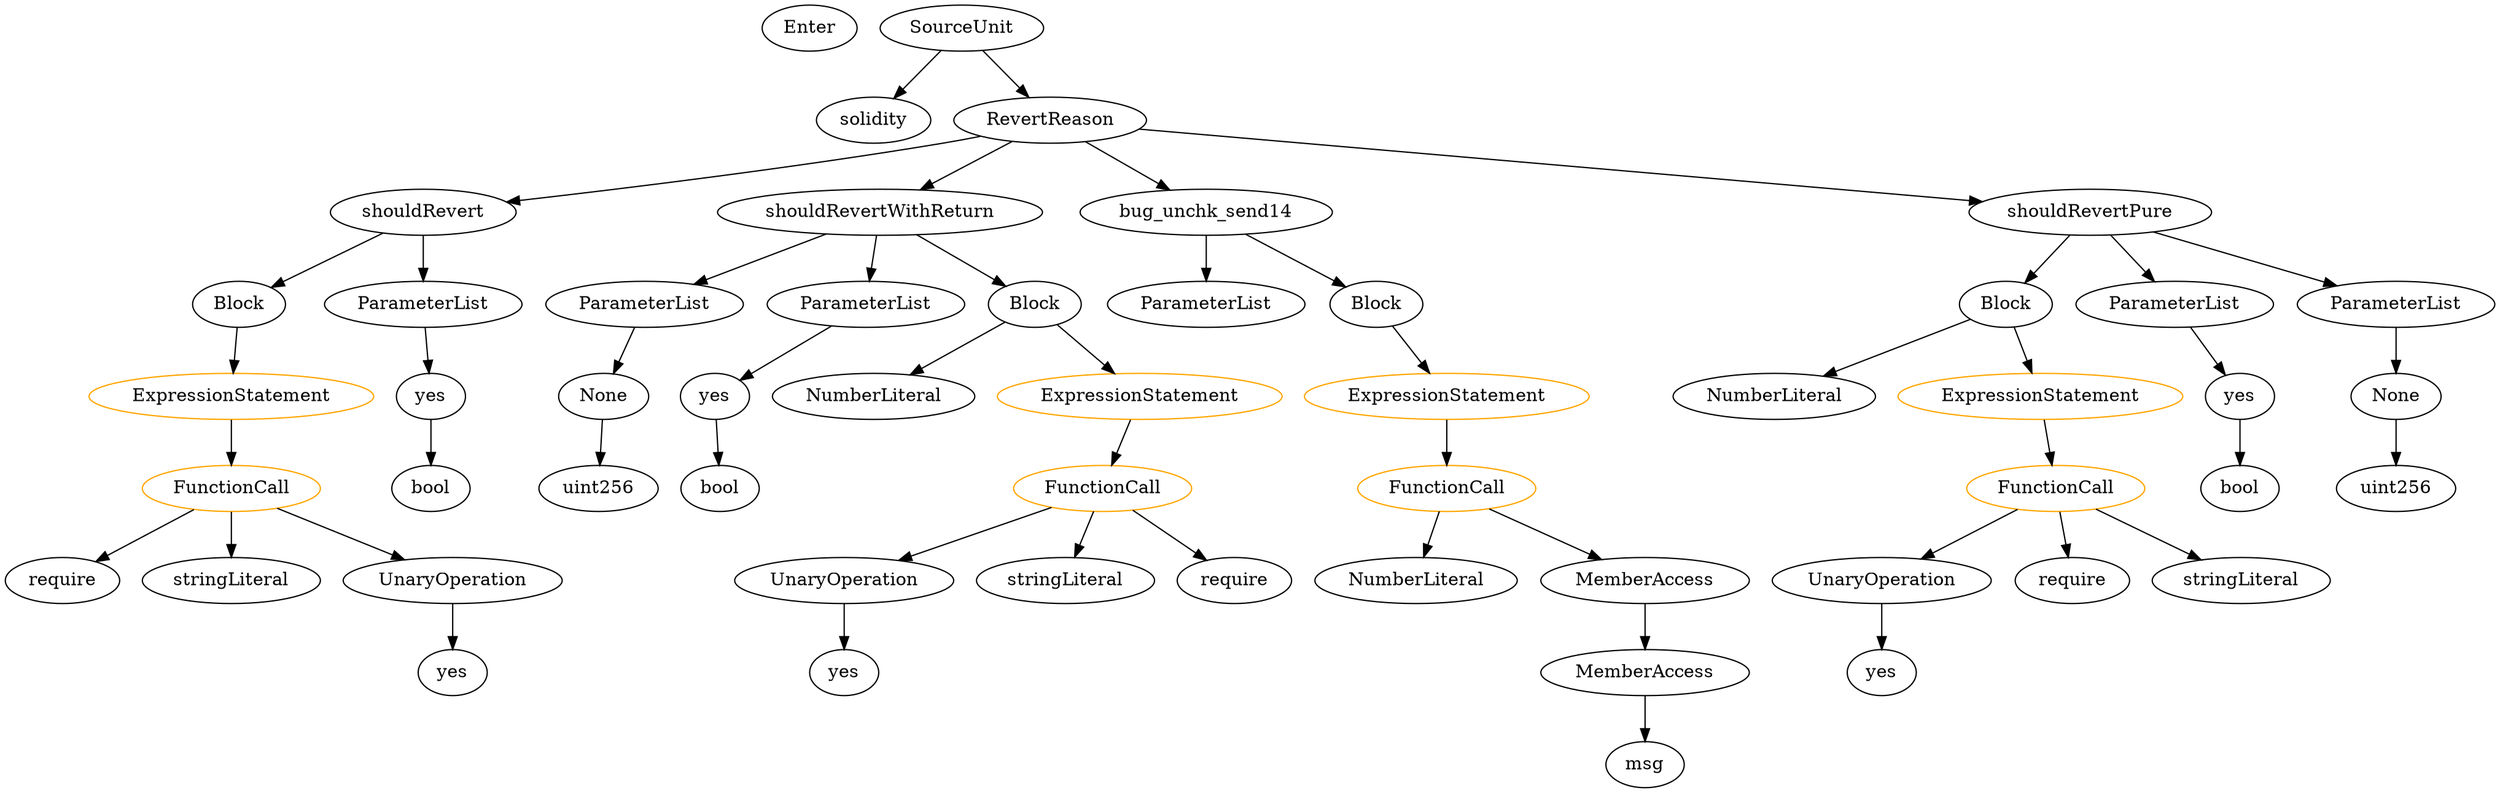 strict digraph {
	graph [bb="0,0,1620.6,612"];
	node [label="\N"];
	Enter	[height=0.5,
		pos="545.09,594",
		width=0.83628];
	MemberAccess_Unnamed_1	[color=black,
		height=0.5,
		label=MemberAccess,
		pos="1067.1,90",
		width=1.9174];
	Identifier_msg	[color=black,
		height=0.5,
		label=msg,
		pos="1067.1,18",
		width=0.75];
	MemberAccess_Unnamed_1 -> Identifier_msg	[pos="e,1067.1,36.104 1067.1,71.697 1067.1,64.407 1067.1,55.726 1067.1,47.536"];
	NumberLiteral_Unnamed_1	[color=black,
		height=0.5,
		label=NumberLiteral,
		pos="916.09,162",
		width=1.765];
	Block_Unnamed_3	[color=black,
		height=0.5,
		label=Block,
		pos="1306.1,378",
		width=0.90558];
	NumberLiteral_Unnamed_2	[color=black,
		height=0.5,
		label=NumberLiteral,
		pos="1155.1,306",
		width=1.765];
	Block_Unnamed_3 -> NumberLiteral_Unnamed_2	[pos="e,1187.2,321.88 1281.8,365.75 1259.2,355.24 1224.8,339.33 1197.6,326.71"];
	ExpressionStatement_Unnamed_3	[color=orange,
		height=0.5,
		label=ExpressionStatement,
		pos="1325.1,306",
		width=2.458];
	Block_Unnamed_3 -> ExpressionStatement_Unnamed_3	[pos="e,1320.5,324.1 1310.8,359.7 1312.8,352.24 1315.2,343.32 1317.5,334.97"];
	ElementaryTypeName_bool_2	[color=black,
		height=0.5,
		label=bool,
		pos="1458.1,234",
		width=0.76697];
	Parameter_yes_2	[color=black,
		height=0.5,
		label=yes,
		pos="1458.1,306",
		width=0.75];
	Parameter_yes_2 -> ElementaryTypeName_bool_2	[pos="e,1458.1,252.1 1458.1,287.7 1458.1,280.41 1458.1,271.73 1458.1,263.54"];
	UnaryOperation_Unnamed_1	[color=black,
		height=0.5,
		label=UnaryOperation,
		pos="548.09,162",
		width=1.9452];
	Identifier_yes_1	[color=black,
		height=0.5,
		label=yes,
		pos="548.09,90",
		width=0.75];
	UnaryOperation_Unnamed_1 -> Identifier_yes_1	[pos="e,548.09,108.1 548.09,143.7 548.09,136.41 548.09,127.73 548.09,119.54"];
	Identifier_require	[color=black,
		height=0.5,
		label=require,
		pos="36.094,162",
		width=1.0026];
	ParameterList_Unnamed_2	[color=black,
		height=0.5,
		label=ParameterList,
		pos="408.09,378",
		width=1.7095];
	Parameter_None	[color=black,
		height=0.5,
		label=None,
		pos="386.09,306",
		width=0.85014];
	ParameterList_Unnamed_2 -> Parameter_None	[pos="e,391.47,324.1 402.66,359.7 400.31,352.24 397.51,343.32 394.88,334.97"];
	ElementaryTypeName_uint256	[color=black,
		height=0.5,
		label=uint256,
		pos="384.09,234",
		width=1.0442];
	ParameterList_Unnamed_4	[color=black,
		height=0.5,
		label=ParameterList,
		pos="1418.1,378",
		width=1.7095];
	ParameterList_Unnamed_4 -> Parameter_yes_2	[pos="e,1448.8,323.31 1427.8,360.05 1432.4,352.03 1437.9,342.26 1443.1,333.3"];
	FunctionDefinition_shouldRevert	[color=black,
		height=0.5,
		label=shouldRevert,
		pos="267.09,450",
		width=1.6679];
	Block_Unnamed	[color=black,
		height=0.5,
		label=Block,
		pos="150.09,378",
		width=0.90558];
	FunctionDefinition_shouldRevert -> Block_Unnamed	[pos="e,171.68,391.91 241.13,433.46 223.52,422.93 200.14,408.94 181.49,397.78"];
	ParameterList_Unnamed	[color=black,
		height=0.5,
		label=ParameterList,
		pos="267.09,378",
		width=1.7095];
	FunctionDefinition_shouldRevert -> ParameterList_Unnamed	[pos="e,267.09,396.1 267.09,431.7 267.09,424.41 267.09,415.73 267.09,407.54"];
	Identifier_yes_2	[color=black,
		height=0.5,
		label=yes,
		pos="1224.1,90",
		width=0.75];
	Parameter_None -> ElementaryTypeName_uint256	[pos="e,384.58,252.1 385.6,287.7 385.39,280.41 385.14,271.73 384.91,263.54"];
	SourceUnit_Unnamed	[color=black,
		height=0.5,
		label=SourceUnit,
		pos="646.09,594",
		width=1.46];
	PragmaDirective_solidity	[color=black,
		height=0.5,
		label=solidity,
		pos="586.09,522",
		width=1.0442];
	SourceUnit_Unnamed -> PragmaDirective_solidity	[pos="e,599.8,538.99 631.87,576.41 624.52,567.83 615.4,557.19 607.24,547.67"];
	ContractDefinition_RevertReason	[color=black,
		height=0.5,
		label=RevertReason,
		pos="705.09,522",
		width=1.7511];
	SourceUnit_Unnamed -> ContractDefinition_RevertReason	[pos="e,690.8,539.96 660.08,576.41 667.1,568.08 675.76,557.8 683.61,548.49"];
	NumberLiteral_Unnamed	[color=black,
		height=0.5,
		label=NumberLiteral,
		pos="574.09,306",
		width=1.765];
	ParameterList_Unnamed_3	[color=black,
		height=0.5,
		label=ParameterList,
		pos="809.09,378",
		width=1.7095];
	stringLiteral_Unnamed	[color=black,
		height=0.5,
		label=stringLiteral,
		pos="144.09,162",
		width=1.5016];
	FunctionCall_Unnamed	[color=orange,
		height=0.5,
		label=FunctionCall,
		pos="144.09,234",
		width=1.6125];
	FunctionCall_Unnamed -> Identifier_require	[pos="e,57.33,176.76 119.86,217.29 104.16,207.11 83.574,193.77 66.742,182.86"];
	FunctionCall_Unnamed -> stringLiteral_Unnamed	[pos="e,144.09,180.1 144.09,215.7 144.09,208.41 144.09,199.73 144.09,191.54"];
	UnaryOperation_Unnamed	[color=black,
		height=0.5,
		label=UnaryOperation,
		pos="286.09,162",
		width=1.9452];
	FunctionCall_Unnamed -> UnaryOperation_Unnamed	[pos="e,255.04,178.31 174.21,218.15 194.73,208.04 222.17,194.51 244.73,183.39"];
	ParameterList_Unnamed_5	[color=black,
		height=0.5,
		label=ParameterList,
		pos="1559.1,378",
		width=1.7095];
	Parameter_None_1	[color=black,
		height=0.5,
		label=None,
		pos="1559.1,306",
		width=0.85014];
	ParameterList_Unnamed_5 -> Parameter_None_1	[pos="e,1559.1,324.1 1559.1,359.7 1559.1,352.41 1559.1,343.73 1559.1,335.54"];
	Identifier_yes	[color=black,
		height=0.5,
		label=yes,
		pos="286.09,90",
		width=0.75];
	FunctionCall_Unnamed_1	[color=orange,
		height=0.5,
		label=FunctionCall,
		pos="717.09,234",
		width=1.6125];
	FunctionCall_Unnamed_1 -> UnaryOperation_Unnamed_1	[pos="e,583.87,177.82 683.3,219 657.76,208.42 622.42,193.78 594.27,182.13"];
	stringLiteral_Unnamed_1	[color=black,
		height=0.5,
		label=stringLiteral,
		pos="690.09,162",
		width=1.5016];
	FunctionCall_Unnamed_1 -> stringLiteral_Unnamed_1	[pos="e,696.69,180.1 710.42,215.7 707.51,208.15 704.03,199.12 700.77,190.68"];
	Identifier_require_1	[color=black,
		height=0.5,
		label=require,
		pos="798.09,162",
		width=1.0026];
	FunctionCall_Unnamed_1 -> Identifier_require_1	[pos="e,780.52,178.19 735.88,216.76 746.61,207.5 760.22,195.73 771.97,185.58"];
	ElementaryTypeName_uint256_1	[color=black,
		height=0.5,
		label=uint256,
		pos="1559.1,234",
		width=1.0442];
	Parameter_None_1 -> ElementaryTypeName_uint256_1	[pos="e,1559.1,252.1 1559.1,287.7 1559.1,280.41 1559.1,271.73 1559.1,263.54"];
	ExpressionStatement_Unnamed_2	[color=orange,
		height=0.5,
		label=ExpressionStatement,
		pos="939.09,306",
		width=2.458];
	FunctionCall_Unnamed_2	[color=orange,
		height=0.5,
		label=FunctionCall,
		pos="939.09,234",
		width=1.6125];
	ExpressionStatement_Unnamed_2 -> FunctionCall_Unnamed_2	[pos="e,939.09,252.1 939.09,287.7 939.09,280.41 939.09,271.73 939.09,263.54"];
	Parameter_yes	[color=black,
		height=0.5,
		label=yes,
		pos="277.09,306",
		width=0.75];
	ElementaryTypeName_bool	[color=black,
		height=0.5,
		label=bool,
		pos="277.09,234",
		width=0.76697];
	Parameter_yes -> ElementaryTypeName_bool	[pos="e,277.09,252.1 277.09,287.7 277.09,280.41 277.09,271.73 277.09,263.54"];
	UnaryOperation_Unnamed -> Identifier_yes	[pos="e,286.09,108.1 286.09,143.7 286.09,136.41 286.09,127.73 286.09,119.54"];
	UnaryOperation_Unnamed_2	[color=black,
		height=0.5,
		label=UnaryOperation,
		pos="1224.1,162",
		width=1.9452];
	UnaryOperation_Unnamed_2 -> Identifier_yes_2	[pos="e,1224.1,108.1 1224.1,143.7 1224.1,136.41 1224.1,127.73 1224.1,119.54"];
	Block_Unnamed_2	[color=black,
		height=0.5,
		label=Block,
		pos="927.09,378",
		width=0.90558];
	Block_Unnamed_2 -> ExpressionStatement_Unnamed_2	[pos="e,936.16,324.1 930.06,359.7 931.32,352.32 932.83,343.52 934.25,335.25"];
	Identifier_require_2	[color=black,
		height=0.5,
		label=require,
		pos="1348.1,162",
		width=1.0026];
	FunctionCall_Unnamed_2 -> NumberLiteral_Unnamed_1	[pos="e,921.71,180.1 933.41,215.7 930.96,208.24 928.03,199.32 925.28,190.97"];
	MemberAccess_Unnamed	[color=black,
		height=0.5,
		label=MemberAccess,
		pos="1067.1,162",
		width=1.9174];
	FunctionCall_Unnamed_2 -> MemberAccess_Unnamed	[pos="e,1038.5,178.64 966.87,217.81 984.9,207.95 1008.7,194.96 1028.5,184.1"];
	ExpressionStatement_Unnamed	[color=orange,
		height=0.5,
		label=ExpressionStatement,
		pos="144.09,306",
		width=2.458];
	ExpressionStatement_Unnamed -> FunctionCall_Unnamed	[pos="e,144.09,252.1 144.09,287.7 144.09,280.41 144.09,271.73 144.09,263.54"];
	ParameterList_Unnamed_1	[color=black,
		height=0.5,
		label=ParameterList,
		pos="549.09,378",
		width=1.7095];
	Parameter_yes_1	[color=black,
		height=0.5,
		label=yes,
		pos="465.09,306",
		width=0.75];
	ParameterList_Unnamed_1 -> Parameter_yes_1	[pos="e,481.36,320.56 529.61,360.76 517.83,350.95 502.7,338.34 490.05,327.8"];
	MemberAccess_Unnamed -> MemberAccess_Unnamed_1	[pos="e,1067.1,108.1 1067.1,143.7 1067.1,136.41 1067.1,127.73 1067.1,119.54"];
	Block_Unnamed -> ExpressionStatement_Unnamed	[pos="e,145.56,324.1 148.61,359.7 147.99,352.41 147.24,343.73 146.54,335.54"];
	FunctionDefinition_shouldRevertWithReturn	[color=black,
		height=0.5,
		label=shouldRevertWithReturn,
		pos="576.09,450",
		width=2.86];
	FunctionDefinition_shouldRevertWithReturn -> ParameterList_Unnamed_2	[pos="e,442.46,393.32 537.55,432.94 512.35,422.44 479.33,408.68 452.95,397.69"];
	FunctionDefinition_shouldRevertWithReturn -> ParameterList_Unnamed_1	[pos="e,555.69,396.1 569.42,431.7 566.51,424.15 563.03,415.12 559.77,406.68"];
	Block_Unnamed_1	[color=black,
		height=0.5,
		label=Block,
		pos="661.09,378",
		width=0.90558];
	FunctionDefinition_shouldRevertWithReturn -> Block_Unnamed_1	[pos="e,643.58,393.42 596.67,432.05 608.1,422.64 622.45,410.82 634.7,400.74"];
	ContractDefinition_RevertReason -> FunctionDefinition_shouldRevert	[pos="e,322.22,457.45 658.75,509.42 650.24,507.48 641.42,505.58 633.09,504 529.07,484.23 407.17,467.93 333.6,458.84"];
	ContractDefinition_RevertReason -> FunctionDefinition_shouldRevertWithReturn	[pos="e,606.59,467.55 676.78,505.64 659.1,496.04 636.05,483.53 616.47,472.91"];
	FunctionDefinition_bug_unchk_send14	[color=black,
		height=0.5,
		label=bug_unchk_send14,
		pos="809.09,450",
		width=2.3194];
	ContractDefinition_RevertReason -> FunctionDefinition_bug_unchk_send14	[pos="e,784.62,467.47 728.95,504.94 742.63,495.74 760.02,484.03 775.11,473.88"];
	FunctionDefinition_shouldRevertPure	[color=black,
		height=0.5,
		label=shouldRevertPure,
		pos="1362.1,450",
		width=2.1392];
	ContractDefinition_RevertReason -> FunctionDefinition_shouldRevertPure	[pos="e,1293.2,458.34 763.4,514.79 881.19,502.24 1147.7,473.84 1281.8,459.55"];
	FunctionCall_Unnamed_3	[color=orange,
		height=0.5,
		label=FunctionCall,
		pos="1336.1,234",
		width=1.6125];
	FunctionCall_Unnamed_3 -> UnaryOperation_Unnamed_2	[pos="e,1249.7,178.98 1311.2,217.46 1295.9,207.9 1276.1,195.5 1259.2,184.94"];
	FunctionCall_Unnamed_3 -> Identifier_require_2	[pos="e,1345.2,180.1 1339.1,215.7 1340.3,208.32 1341.8,199.52 1343.3,191.25"];
	stringLiteral_Unnamed_2	[color=black,
		height=0.5,
		label=stringLiteral,
		pos="1456.1,162",
		width=1.5016];
	FunctionCall_Unnamed_3 -> stringLiteral_Unnamed_2	[pos="e,1430.2,178.09 1362.4,217.64 1379.4,207.72 1401.8,194.7 1420.3,183.85"];
	Block_Unnamed_1 -> NumberLiteral_Unnamed	[pos="e,594.54,323.45 643.07,362.5 631.58,353.26 616.44,341.07 603.27,330.47"];
	ExpressionStatement_Unnamed_1	[color=orange,
		height=0.5,
		label=ExpressionStatement,
		pos="744.09,306",
		width=2.458];
	Block_Unnamed_1 -> ExpressionStatement_Unnamed_1	[pos="e,724,323.95 678.29,362.5 688.99,353.47 703.02,341.64 715.37,331.23"];
	ElementaryTypeName_bool_1	[color=black,
		height=0.5,
		label=bool,
		pos="467.09,234",
		width=0.76697];
	FunctionDefinition_bug_unchk_send14 -> ParameterList_Unnamed_3	[pos="e,809.09,396.1 809.09,431.7 809.09,424.41 809.09,415.73 809.09,407.54"];
	FunctionDefinition_bug_unchk_send14 -> Block_Unnamed_2	[pos="e,905.49,391.81 836.76,432.59 854.46,422.09 877.47,408.44 895.83,397.55"];
	FunctionDefinition_shouldRevertPure -> Block_Unnamed_3	[pos="e,1318.8,394.83 1348.5,432.05 1341.7,423.56 1333.4,413.11 1325.9,403.73"];
	FunctionDefinition_shouldRevertPure -> ParameterList_Unnamed_4	[pos="e,1404.7,395.79 1375.7,432.05 1382.3,423.8 1390.3,413.7 1397.7,404.54"];
	FunctionDefinition_shouldRevertPure -> ParameterList_Unnamed_5	[pos="e,1521,392.54 1402.9,434.5 1434.1,423.41 1477.2,408.1 1510.2,396.37"];
	ExpressionStatement_Unnamed_1 -> FunctionCall_Unnamed_1	[pos="e,723.69,252.1 737.42,287.7 734.51,280.15 731.03,271.12 727.77,262.68"];
	ExpressionStatement_Unnamed_3 -> FunctionCall_Unnamed_3	[pos="e,1333.4,252.1 1327.8,287.7 1329,280.32 1330.4,271.52 1331.7,263.25"];
	Parameter_yes_1 -> ElementaryTypeName_bool_1	[pos="e,466.61,252.1 465.59,287.7 465.8,280.41 466.04,271.73 466.28,263.54"];
	ParameterList_Unnamed -> Parameter_yes	[pos="e,274.65,324.1 269.57,359.7 270.62,352.32 271.88,343.52 273.06,335.25"];
}
